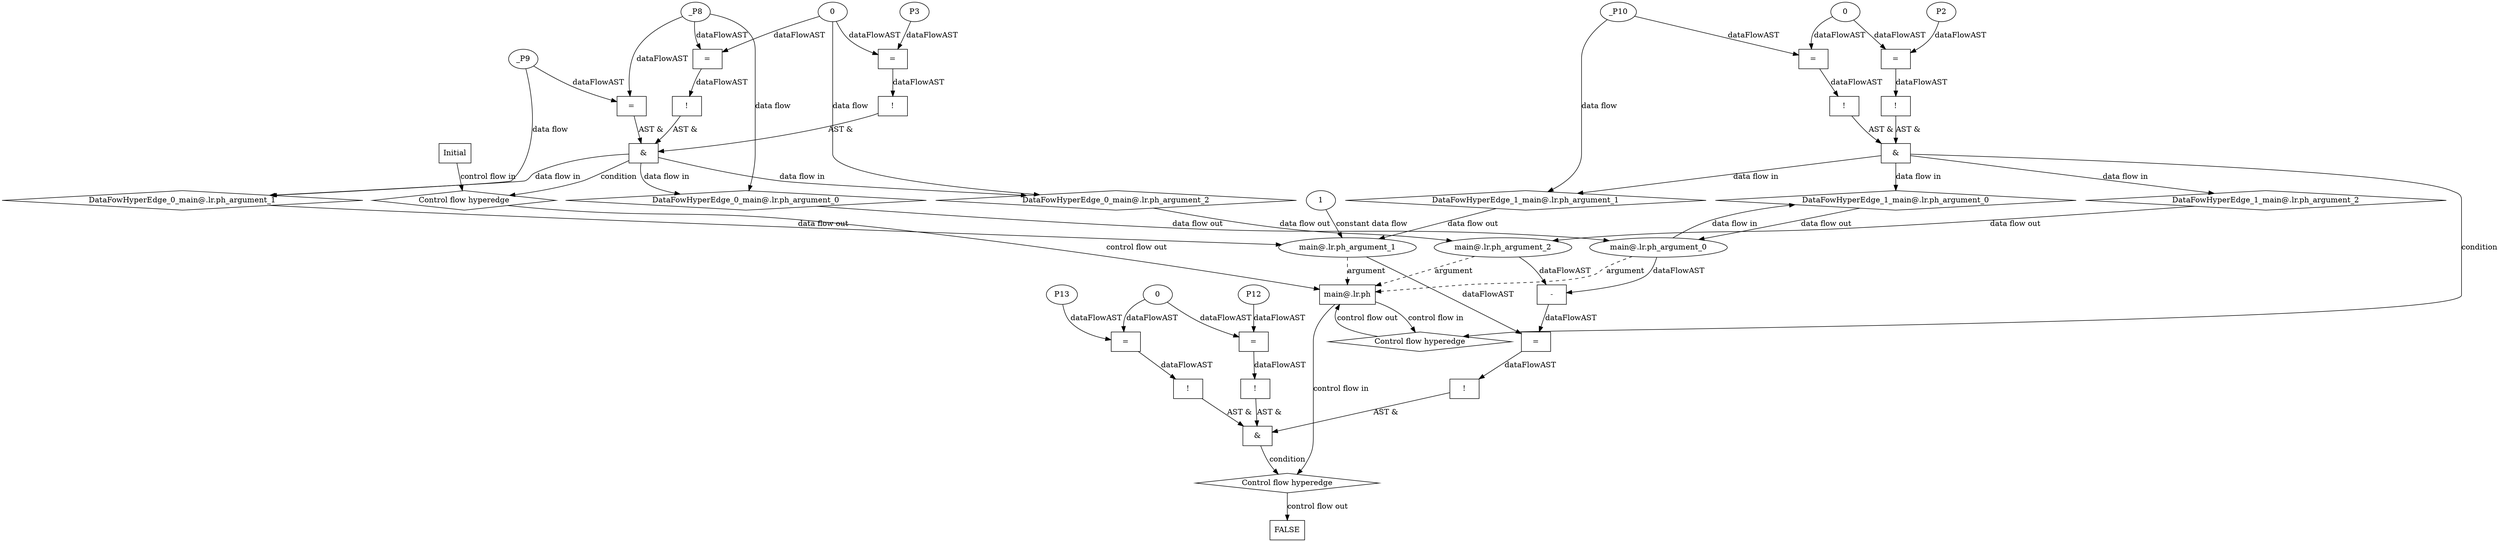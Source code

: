 digraph dag {
"main@.lr.ph" [label="main@.lr.ph" nodeName="main@.lr.ph" class=cfn  shape="rect"];
FALSE [label="FALSE" nodeName=FALSE class=cfn  shape="rect"];
Initial [label="Initial" nodeName=Initial class=cfn  shape="rect"];
ControlFowHyperEdge_0 [label="Control flow hyperedge" nodeName=ControlFowHyperEdge_0 class=controlFlowHyperEdge shape="diamond"];
"Initial" -> ControlFowHyperEdge_0 [label="control flow in"]
ControlFowHyperEdge_0 -> "main@.lr.ph" [label="control flow out"]
ControlFowHyperEdge_1 [label="Control flow hyperedge" nodeName=ControlFowHyperEdge_1 class=controlFlowHyperEdge shape="diamond"];
"main@.lr.ph" -> ControlFowHyperEdge_1 [label="control flow in"]
ControlFowHyperEdge_1 -> "main@.lr.ph" [label="control flow out"]
ControlFowHyperEdge_2 [label="Control flow hyperedge" nodeName=ControlFowHyperEdge_2 class=controlFlowHyperEdge shape="diamond"];
"main@.lr.ph" -> ControlFowHyperEdge_2 [label="control flow in"]
ControlFowHyperEdge_2 -> "FALSE" [label="control flow out"]
"main@.lr.ph_argument_0" [label="main@.lr.ph_argument_0" nodeName=argument0 class=argument  head="main@.lr.ph" shape="oval"];
"main@.lr.ph_argument_0" -> "main@.lr.ph"[label="argument" style="dashed"]
"main@.lr.ph_argument_1" [label="main@.lr.ph_argument_1" nodeName=argument1 class=argument  head="main@.lr.ph" shape="oval"];
"main@.lr.ph_argument_1" -> "main@.lr.ph"[label="argument" style="dashed"]
"main@.lr.ph_argument_2" [label="main@.lr.ph_argument_2" nodeName=argument2 class=argument  head="main@.lr.ph" shape="oval"];
"main@.lr.ph_argument_2" -> "main@.lr.ph"[label="argument" style="dashed"]

"xxxmain@.lr.ph___Initial_0xxx_and" [label="&" nodeName="xxxmain@.lr.ph___Initial_0xxx_and" class=Operator shape="rect"];
"xxxmain@.lr.ph___Initial_0xxxguard_0_node_0" [label="!" nodeName="xxxmain@.lr.ph___Initial_0xxxguard_0_node_0" class=Operator shape="rect"];
"xxxmain@.lr.ph___Initial_0xxxguard_0_node_1" [label="=" nodeName="xxxmain@.lr.ph___Initial_0xxxguard_0_node_1" class=Operator  shape="rect"];
"xxxmain@.lr.ph___Initial_0xxxguard_0_node_1" -> "xxxmain@.lr.ph___Initial_0xxxguard_0_node_0"[label="dataFlowAST"]
"xxxmain@.lr.ph___Initial_0xxxdataFlow_0_node_0" -> "xxxmain@.lr.ph___Initial_0xxxguard_0_node_1"[label="dataFlowAST"]
"xxxmain@.lr.ph___Initial_0xxxdataFlow2_node_0" -> "xxxmain@.lr.ph___Initial_0xxxguard_0_node_1"[label="dataFlowAST"]

"xxxmain@.lr.ph___Initial_0xxxguard_0_node_0" -> "xxxmain@.lr.ph___Initial_0xxx_and" [label="AST &"];
"xxxmain@.lr.ph___Initial_0xxxguard1_node_0" [label="!" nodeName="xxxmain@.lr.ph___Initial_0xxxguard1_node_0" class=Operator shape="rect"];
"xxxmain@.lr.ph___Initial_0xxxguard1_node_1" [label="=" nodeName="xxxmain@.lr.ph___Initial_0xxxguard1_node_1" class=Operator  shape="rect"];
"xxxmain@.lr.ph___Initial_0xxxguard1_node_2" [label="P3" nodeName="xxxmain@.lr.ph___Initial_0xxxguard1_node_2" class=Constant ];
"xxxmain@.lr.ph___Initial_0xxxguard1_node_1" -> "xxxmain@.lr.ph___Initial_0xxxguard1_node_0"[label="dataFlowAST"]
"xxxmain@.lr.ph___Initial_0xxxguard1_node_2" -> "xxxmain@.lr.ph___Initial_0xxxguard1_node_1"[label="dataFlowAST"]
"xxxmain@.lr.ph___Initial_0xxxdataFlow2_node_0" -> "xxxmain@.lr.ph___Initial_0xxxguard1_node_1"[label="dataFlowAST"]

"xxxmain@.lr.ph___Initial_0xxxguard1_node_0" -> "xxxmain@.lr.ph___Initial_0xxx_and" [label="AST &"];
"xxxmain@.lr.ph___Initial_0xxxguard2_node_0" [label="=" nodeName="xxxmain@.lr.ph___Initial_0xxxguard2_node_0" class=Operator  shape="rect"];
"xxxmain@.lr.ph___Initial_0xxxdataFlow1_node_0" -> "xxxmain@.lr.ph___Initial_0xxxguard2_node_0"[label="dataFlowAST"]
"xxxmain@.lr.ph___Initial_0xxxdataFlow_0_node_0" -> "xxxmain@.lr.ph___Initial_0xxxguard2_node_0"[label="dataFlowAST"]

"xxxmain@.lr.ph___Initial_0xxxguard2_node_0" -> "xxxmain@.lr.ph___Initial_0xxx_and" [label="AST &"];
"xxxmain@.lr.ph___Initial_0xxx_and" -> "ControlFowHyperEdge_0" [label="condition"];
"xxxmain@.lr.ph___Initial_0xxxdataFlow_0_node_0" [label="_P8" nodeName="xxxmain@.lr.ph___Initial_0xxxdataFlow_0_node_0" class=Constant ];

"xxxmain@.lr.ph___Initial_0xxxdataFlow_0_node_0" -> "DataFowHyperEdge_0_main@.lr.ph_argument_0" [label="data flow"];
"xxxmain@.lr.ph___Initial_0xxxdataFlow1_node_0" [label="_P9" nodeName="xxxmain@.lr.ph___Initial_0xxxdataFlow1_node_0" class=Constant ];

"xxxmain@.lr.ph___Initial_0xxxdataFlow1_node_0" -> "DataFowHyperEdge_0_main@.lr.ph_argument_1" [label="data flow"];
"xxxmain@.lr.ph___Initial_0xxxdataFlow2_node_0" [label="0" nodeName="xxxmain@.lr.ph___Initial_0xxxdataFlow2_node_0" class=Literal ];

"xxxmain@.lr.ph___Initial_0xxxdataFlow2_node_0" -> "DataFowHyperEdge_0_main@.lr.ph_argument_2" [label="data flow"];
"xxxmain@.lr.ph___main@.lr.ph_1xxx_and" [label="&" nodeName="xxxmain@.lr.ph___main@.lr.ph_1xxx_and" class=Operator shape="rect"];
"xxxmain@.lr.ph___main@.lr.ph_1xxxguard_0_node_0" [label="!" nodeName="xxxmain@.lr.ph___main@.lr.ph_1xxxguard_0_node_0" class=Operator shape="rect"];
"xxxmain@.lr.ph___main@.lr.ph_1xxxguard_0_node_1" [label="=" nodeName="xxxmain@.lr.ph___main@.lr.ph_1xxxguard_0_node_1" class=Operator  shape="rect"];
"xxxmain@.lr.ph___main@.lr.ph_1xxxguard_0_node_3" [label="0" nodeName="xxxmain@.lr.ph___main@.lr.ph_1xxxguard_0_node_3" class=Literal ];
"xxxmain@.lr.ph___main@.lr.ph_1xxxguard_0_node_1" -> "xxxmain@.lr.ph___main@.lr.ph_1xxxguard_0_node_0"[label="dataFlowAST"]
"xxxmain@.lr.ph___main@.lr.ph_1xxxdataFlow_0_node_0" -> "xxxmain@.lr.ph___main@.lr.ph_1xxxguard_0_node_1"[label="dataFlowAST"]
"xxxmain@.lr.ph___main@.lr.ph_1xxxguard_0_node_3" -> "xxxmain@.lr.ph___main@.lr.ph_1xxxguard_0_node_1"[label="dataFlowAST"]

"xxxmain@.lr.ph___main@.lr.ph_1xxxguard_0_node_0" -> "xxxmain@.lr.ph___main@.lr.ph_1xxx_and" [label="AST &"];
"xxxmain@.lr.ph___main@.lr.ph_1xxxguard1_node_0" [label="!" nodeName="xxxmain@.lr.ph___main@.lr.ph_1xxxguard1_node_0" class=Operator shape="rect"];
"xxxmain@.lr.ph___main@.lr.ph_1xxxguard1_node_1" [label="=" nodeName="xxxmain@.lr.ph___main@.lr.ph_1xxxguard1_node_1" class=Operator  shape="rect"];
"xxxmain@.lr.ph___main@.lr.ph_1xxxguard1_node_2" [label="P2" nodeName="xxxmain@.lr.ph___main@.lr.ph_1xxxguard1_node_2" class=Constant ];
"xxxmain@.lr.ph___main@.lr.ph_1xxxguard1_node_1" -> "xxxmain@.lr.ph___main@.lr.ph_1xxxguard1_node_0"[label="dataFlowAST"]
"xxxmain@.lr.ph___main@.lr.ph_1xxxguard1_node_2" -> "xxxmain@.lr.ph___main@.lr.ph_1xxxguard1_node_1"[label="dataFlowAST"]
"xxxmain@.lr.ph___main@.lr.ph_1xxxguard_0_node_3" -> "xxxmain@.lr.ph___main@.lr.ph_1xxxguard1_node_1"[label="dataFlowAST"]

"xxxmain@.lr.ph___main@.lr.ph_1xxxguard1_node_0" -> "xxxmain@.lr.ph___main@.lr.ph_1xxx_and" [label="AST &"];
"xxxmain@.lr.ph___main@.lr.ph_1xxx_and" -> "ControlFowHyperEdge_1" [label="condition"];
"xxxmain@.lr.ph___main@.lr.ph_1xxxdataFlow_0_node_0" [label="_P10" nodeName="xxxmain@.lr.ph___main@.lr.ph_1xxxdataFlow_0_node_0" class=Constant ];

"xxxmain@.lr.ph___main@.lr.ph_1xxxdataFlow_0_node_0" -> "DataFowHyperEdge_1_main@.lr.ph_argument_1" [label="data flow"];
"xxxFALSE___main@.lr.ph_2xxx_and" [label="&" nodeName="xxxFALSE___main@.lr.ph_2xxx_and" class=Operator shape="rect"];
"xxxFALSE___main@.lr.ph_2xxxguard_0_node_0" [label="!" nodeName="xxxFALSE___main@.lr.ph_2xxxguard_0_node_0" class=Operator shape="rect"];
"xxxFALSE___main@.lr.ph_2xxxguard_0_node_1" [label="=" nodeName="xxxFALSE___main@.lr.ph_2xxxguard_0_node_1" class=Operator  shape="rect"];
"xxxFALSE___main@.lr.ph_2xxxguard_0_node_2" [label="-" nodeName="xxxFALSE___main@.lr.ph_2xxxguard_0_node_2" class= Operator shape="rect"];
"xxxFALSE___main@.lr.ph_2xxxguard_0_node_1" -> "xxxFALSE___main@.lr.ph_2xxxguard_0_node_0"[label="dataFlowAST"]
"xxxFALSE___main@.lr.ph_2xxxguard_0_node_2" -> "xxxFALSE___main@.lr.ph_2xxxguard_0_node_1"[label="dataFlowAST"]
"main@.lr.ph_argument_1" -> "xxxFALSE___main@.lr.ph_2xxxguard_0_node_1"[label="dataFlowAST"]
"main@.lr.ph_argument_0" -> "xxxFALSE___main@.lr.ph_2xxxguard_0_node_2"[label="dataFlowAST"]
"main@.lr.ph_argument_2" -> "xxxFALSE___main@.lr.ph_2xxxguard_0_node_2"[label="dataFlowAST"]

"xxxFALSE___main@.lr.ph_2xxxguard_0_node_0" -> "xxxFALSE___main@.lr.ph_2xxx_and" [label="AST &"];
"xxxFALSE___main@.lr.ph_2xxxguard1_node_0" [label="!" nodeName="xxxFALSE___main@.lr.ph_2xxxguard1_node_0" class=Operator shape="rect"];
"xxxFALSE___main@.lr.ph_2xxxguard1_node_1" [label="=" nodeName="xxxFALSE___main@.lr.ph_2xxxguard1_node_1" class=Operator  shape="rect"];
"xxxFALSE___main@.lr.ph_2xxxguard1_node_2" [label="P13" nodeName="xxxFALSE___main@.lr.ph_2xxxguard1_node_2" class=Constant ];
"xxxFALSE___main@.lr.ph_2xxxguard1_node_3" [label="0" nodeName="xxxFALSE___main@.lr.ph_2xxxguard1_node_3" class=Literal ];
"xxxFALSE___main@.lr.ph_2xxxguard1_node_1" -> "xxxFALSE___main@.lr.ph_2xxxguard1_node_0"[label="dataFlowAST"]
"xxxFALSE___main@.lr.ph_2xxxguard1_node_2" -> "xxxFALSE___main@.lr.ph_2xxxguard1_node_1"[label="dataFlowAST"]
"xxxFALSE___main@.lr.ph_2xxxguard1_node_3" -> "xxxFALSE___main@.lr.ph_2xxxguard1_node_1"[label="dataFlowAST"]

"xxxFALSE___main@.lr.ph_2xxxguard1_node_0" -> "xxxFALSE___main@.lr.ph_2xxx_and" [label="AST &"];
"xxxFALSE___main@.lr.ph_2xxxguard2_node_0" [label="!" nodeName="xxxFALSE___main@.lr.ph_2xxxguard2_node_0" class=Operator shape="rect"];
"xxxFALSE___main@.lr.ph_2xxxguard2_node_1" [label="=" nodeName="xxxFALSE___main@.lr.ph_2xxxguard2_node_1" class=Operator  shape="rect"];
"xxxFALSE___main@.lr.ph_2xxxguard2_node_2" [label="P12" nodeName="xxxFALSE___main@.lr.ph_2xxxguard2_node_2" class=Constant ];
"xxxFALSE___main@.lr.ph_2xxxguard2_node_1" -> "xxxFALSE___main@.lr.ph_2xxxguard2_node_0"[label="dataFlowAST"]
"xxxFALSE___main@.lr.ph_2xxxguard2_node_2" -> "xxxFALSE___main@.lr.ph_2xxxguard2_node_1"[label="dataFlowAST"]
"xxxFALSE___main@.lr.ph_2xxxguard1_node_3" -> "xxxFALSE___main@.lr.ph_2xxxguard2_node_1"[label="dataFlowAST"]

"xxxFALSE___main@.lr.ph_2xxxguard2_node_0" -> "xxxFALSE___main@.lr.ph_2xxx_and" [label="AST &"];
"xxxFALSE___main@.lr.ph_2xxx_and" -> "ControlFowHyperEdge_2" [label="condition"];
"DataFowHyperEdge_0_main@.lr.ph_argument_0" [label="DataFowHyperEdge_0_main@.lr.ph_argument_0" nodeName="DataFowHyperEdge_0_main@.lr.ph_argument_0" class=DataFlowHyperedge shape="diamond"];
"DataFowHyperEdge_0_main@.lr.ph_argument_0" -> "main@.lr.ph_argument_0"[label="data flow out"]
"xxxmain@.lr.ph___Initial_0xxx_and" -> "DataFowHyperEdge_0_main@.lr.ph_argument_0"[label="data flow in"]
"DataFowHyperEdge_0_main@.lr.ph_argument_1" [label="DataFowHyperEdge_0_main@.lr.ph_argument_1" nodeName="DataFowHyperEdge_0_main@.lr.ph_argument_1" class=DataFlowHyperedge shape="diamond"];
"DataFowHyperEdge_0_main@.lr.ph_argument_1" -> "main@.lr.ph_argument_1"[label="data flow out"]
"xxxmain@.lr.ph___Initial_0xxx_and" -> "DataFowHyperEdge_0_main@.lr.ph_argument_1"[label="data flow in"]
"DataFowHyperEdge_0_main@.lr.ph_argument_2" [label="DataFowHyperEdge_0_main@.lr.ph_argument_2" nodeName="DataFowHyperEdge_0_main@.lr.ph_argument_2" class=DataFlowHyperedge shape="diamond"];
"DataFowHyperEdge_0_main@.lr.ph_argument_2" -> "main@.lr.ph_argument_2"[label="data flow out"]
"xxxmain@.lr.ph___Initial_0xxx_and" -> "DataFowHyperEdge_0_main@.lr.ph_argument_2"[label="data flow in"]
"DataFowHyperEdge_1_main@.lr.ph_argument_0" [label="DataFowHyperEdge_1_main@.lr.ph_argument_0" nodeName="DataFowHyperEdge_1_main@.lr.ph_argument_0" class=DataFlowHyperedge shape="diamond"];
"DataFowHyperEdge_1_main@.lr.ph_argument_0" -> "main@.lr.ph_argument_0"[label="data flow out"]
"xxxmain@.lr.ph___main@.lr.ph_1xxx_and" -> "DataFowHyperEdge_1_main@.lr.ph_argument_0"[label="data flow in"]
"DataFowHyperEdge_1_main@.lr.ph_argument_1" [label="DataFowHyperEdge_1_main@.lr.ph_argument_1" nodeName="DataFowHyperEdge_1_main@.lr.ph_argument_1" class=DataFlowHyperedge shape="diamond"];
"DataFowHyperEdge_1_main@.lr.ph_argument_1" -> "main@.lr.ph_argument_1"[label="data flow out"]
"xxxmain@.lr.ph___main@.lr.ph_1xxx_and" -> "DataFowHyperEdge_1_main@.lr.ph_argument_1"[label="data flow in"]
"DataFowHyperEdge_1_main@.lr.ph_argument_2" [label="DataFowHyperEdge_1_main@.lr.ph_argument_2" nodeName="DataFowHyperEdge_1_main@.lr.ph_argument_2" class=DataFlowHyperedge shape="diamond"];
"DataFowHyperEdge_1_main@.lr.ph_argument_2" -> "main@.lr.ph_argument_2"[label="data flow out"]
"xxxmain@.lr.ph___main@.lr.ph_1xxx_and" -> "DataFowHyperEdge_1_main@.lr.ph_argument_2"[label="data flow in"]
"xxxFALSE___main@.lr.ph_2xxxmain@.lr.ph_argument_1_constant_1" [label="1" nodeName="xxxFALSE___main@.lr.ph_2xxxmain@.lr.ph_argument_1_constant_1" class=Constant];
"xxxFALSE___main@.lr.ph_2xxxmain@.lr.ph_argument_1_constant_1" -> "main@.lr.ph_argument_1" [label="constant data flow"];
"main@.lr.ph_argument_0" -> "DataFowHyperEdge_1_main@.lr.ph_argument_0"[label="data flow in"]




}
